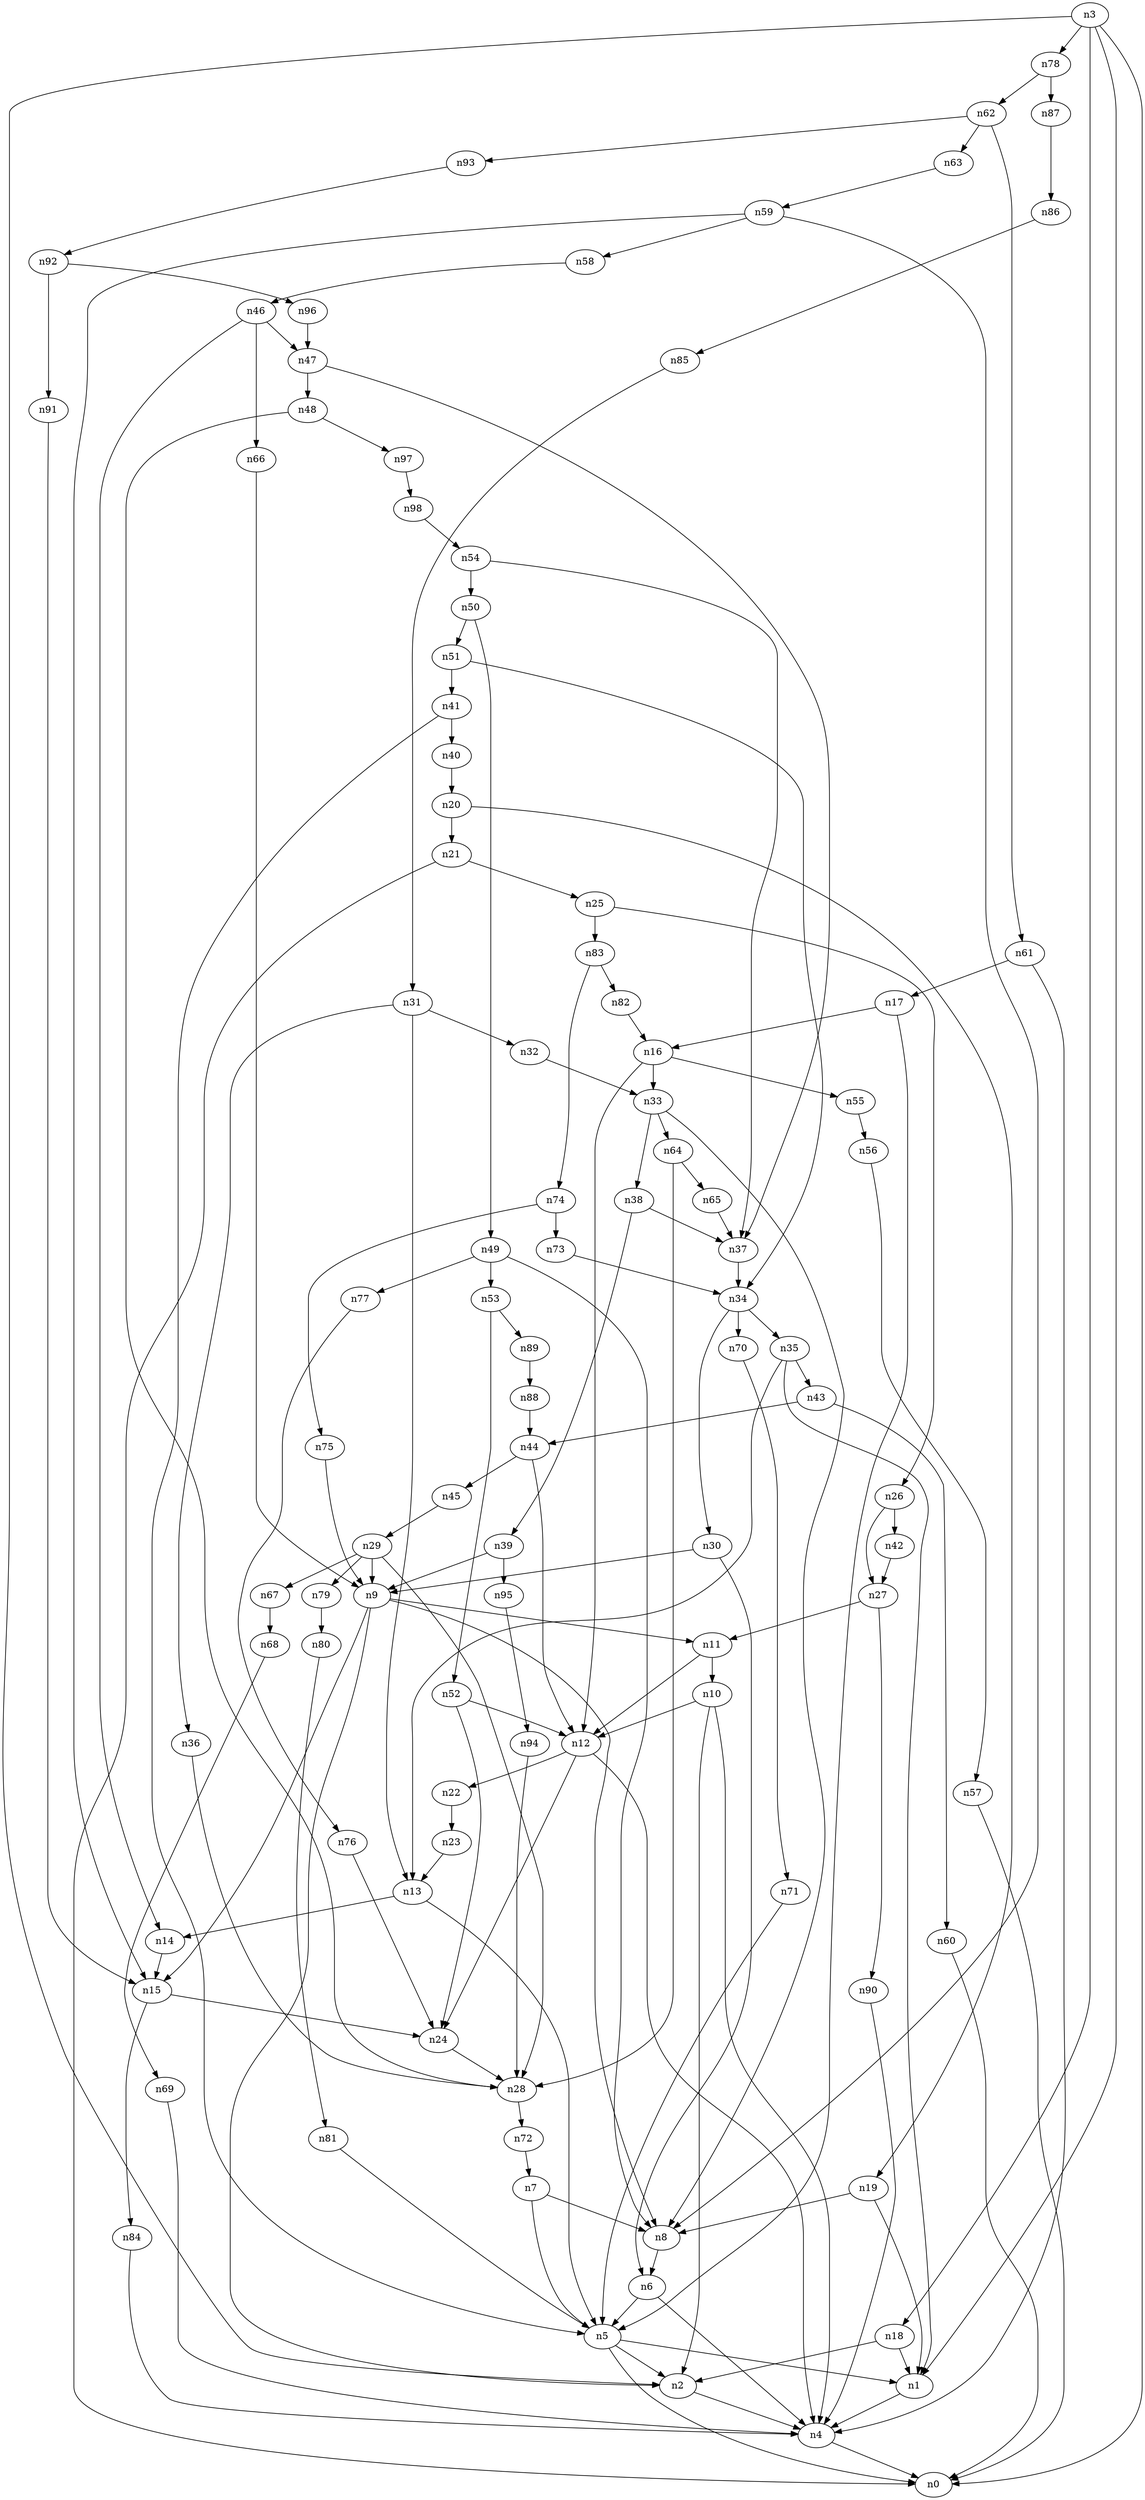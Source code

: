 digraph G {
	n1 -> n4	 [_graphml_id=e4];
	n2 -> n4	 [_graphml_id=e7];
	n3 -> n0	 [_graphml_id=e0];
	n3 -> n1	 [_graphml_id=e3];
	n3 -> n2	 [_graphml_id=e6];
	n3 -> n18	 [_graphml_id=e28];
	n3 -> n78	 [_graphml_id=e128];
	n4 -> n0	 [_graphml_id=e1];
	n5 -> n0	 [_graphml_id=e2];
	n5 -> n1	 [_graphml_id=e5];
	n5 -> n2	 [_graphml_id=e8];
	n6 -> n4	 [_graphml_id=e10];
	n6 -> n5	 [_graphml_id=e9];
	n7 -> n5	 [_graphml_id=e11];
	n7 -> n8	 [_graphml_id=e12];
	n8 -> n6	 [_graphml_id=e20];
	n9 -> n2	 [_graphml_id=e14];
	n9 -> n8	 [_graphml_id=e13];
	n9 -> n11	 [_graphml_id=e17];
	n9 -> n15	 [_graphml_id=e24];
	n10 -> n2	 [_graphml_id=e15];
	n10 -> n4	 [_graphml_id=e40];
	n10 -> n12	 [_graphml_id=e60];
	n11 -> n10	 [_graphml_id=e16];
	n11 -> n12	 [_graphml_id=e18];
	n12 -> n4	 [_graphml_id=e19];
	n12 -> n22	 [_graphml_id=e35];
	n12 -> n24	 [_graphml_id=e39];
	n13 -> n5	 [_graphml_id=e21];
	n13 -> n14	 [_graphml_id=e22];
	n14 -> n15	 [_graphml_id=e23];
	n15 -> n24	 [_graphml_id=e38];
	n15 -> n84	 [_graphml_id=e138];
	n16 -> n12	 [_graphml_id=e25];
	n16 -> n33	 [_graphml_id=e54];
	n16 -> n55	 [_graphml_id=e91];
	n17 -> n5	 [_graphml_id=e27];
	n17 -> n16	 [_graphml_id=e26];
	n18 -> n1	 [_graphml_id=e30];
	n18 -> n2	 [_graphml_id=e29];
	n19 -> n1	 [_graphml_id=e50];
	n19 -> n8	 [_graphml_id=e31];
	n20 -> n19	 [_graphml_id=e32];
	n20 -> n21	 [_graphml_id=e33];
	n21 -> n0	 [_graphml_id=e34];
	n21 -> n25	 [_graphml_id=e41];
	n22 -> n23	 [_graphml_id=e36];
	n23 -> n13	 [_graphml_id=e37];
	n24 -> n28	 [_graphml_id=e45];
	n25 -> n26	 [_graphml_id=e42];
	n25 -> n83	 [_graphml_id=e137];
	n26 -> n27	 [_graphml_id=e43];
	n26 -> n42	 [_graphml_id=e69];
	n27 -> n11	 [_graphml_id=e44];
	n27 -> n90	 [_graphml_id=e148];
	n28 -> n72	 [_graphml_id=e119];
	n29 -> n9	 [_graphml_id=e47];
	n29 -> n28	 [_graphml_id=e46];
	n29 -> n67	 [_graphml_id=e111];
	n29 -> n79	 [_graphml_id=e131];
	n30 -> n6	 [_graphml_id=e49];
	n30 -> n9	 [_graphml_id=e48];
	n31 -> n13	 [_graphml_id=e51];
	n31 -> n32	 [_graphml_id=e52];
	n31 -> n36	 [_graphml_id=e58];
	n32 -> n33	 [_graphml_id=e53];
	n33 -> n8	 [_graphml_id=e70];
	n33 -> n38	 [_graphml_id=e150];
	n33 -> n64	 [_graphml_id=e160];
	n34 -> n30	 [_graphml_id=e55];
	n34 -> n35	 [_graphml_id=e56];
	n34 -> n70	 [_graphml_id=e115];
	n35 -> n1	 [_graphml_id=e110];
	n35 -> n13	 [_graphml_id=e57];
	n35 -> n43	 [_graphml_id=e71];
	n36 -> n28	 [_graphml_id=e59];
	n37 -> n34	 [_graphml_id=e61];
	n38 -> n37	 [_graphml_id=e62];
	n38 -> n39	 [_graphml_id=e63];
	n39 -> n9	 [_graphml_id=e64];
	n39 -> n95	 [_graphml_id=e157];
	n40 -> n20	 [_graphml_id=e65];
	n41 -> n5	 [_graphml_id=e67];
	n41 -> n40	 [_graphml_id=e66];
	n42 -> n27	 [_graphml_id=e68];
	n43 -> n44	 [_graphml_id=e72];
	n43 -> n60	 [_graphml_id=e98];
	n44 -> n12	 [_graphml_id=e80];
	n44 -> n45	 [_graphml_id=e73];
	n45 -> n29	 [_graphml_id=e74];
	n46 -> n14	 [_graphml_id=e75];
	n46 -> n47	 [_graphml_id=e76];
	n46 -> n66	 [_graphml_id=e109];
	n47 -> n37	 [_graphml_id=e77];
	n47 -> n48	 [_graphml_id=e78];
	n48 -> n28	 [_graphml_id=e79];
	n48 -> n97	 [_graphml_id=e161];
	n49 -> n8	 [_graphml_id=e81];
	n49 -> n53	 [_graphml_id=e87];
	n49 -> n77	 [_graphml_id=e127];
	n50 -> n49	 [_graphml_id=e82];
	n50 -> n51	 [_graphml_id=e83];
	n51 -> n34	 [_graphml_id=e84];
	n51 -> n41	 [_graphml_id=e100];
	n52 -> n12	 [_graphml_id=e85];
	n52 -> n24	 [_graphml_id=e90];
	n53 -> n52	 [_graphml_id=e86];
	n53 -> n89	 [_graphml_id=e147];
	n54 -> n37	 [_graphml_id=e88];
	n54 -> n50	 [_graphml_id=e89];
	n55 -> n56	 [_graphml_id=e92];
	n56 -> n57	 [_graphml_id=e93];
	n57 -> n0	 [_graphml_id=e94];
	n58 -> n46	 [_graphml_id=e95];
	n59 -> n8	 [_graphml_id=e120];
	n59 -> n15	 [_graphml_id=e97];
	n59 -> n58	 [_graphml_id=e96];
	n60 -> n0	 [_graphml_id=e99];
	n61 -> n4	 [_graphml_id=e101];
	n61 -> n17	 [_graphml_id=e130];
	n62 -> n61	 [_graphml_id=e102];
	n62 -> n63	 [_graphml_id=e103];
	n62 -> n93	 [_graphml_id=e154];
	n63 -> n59	 [_graphml_id=e104];
	n64 -> n28	 [_graphml_id=e105];
	n64 -> n65	 [_graphml_id=e106];
	n65 -> n37	 [_graphml_id=e107];
	n66 -> n9	 [_graphml_id=e108];
	n67 -> n68	 [_graphml_id=e112];
	n68 -> n69	 [_graphml_id=e113];
	n69 -> n4	 [_graphml_id=e114];
	n70 -> n71	 [_graphml_id=e116];
	n71 -> n5	 [_graphml_id=e117];
	n72 -> n7	 [_graphml_id=e118];
	n73 -> n34	 [_graphml_id=e121];
	n74 -> n73	 [_graphml_id=e122];
	n74 -> n75	 [_graphml_id=e123];
	n75 -> n9	 [_graphml_id=e124];
	n76 -> n24	 [_graphml_id=e125];
	n77 -> n76	 [_graphml_id=e126];
	n78 -> n62	 [_graphml_id=e129];
	n78 -> n87	 [_graphml_id=e144];
	n79 -> n80	 [_graphml_id=e132];
	n80 -> n81	 [_graphml_id=e133];
	n81 -> n5	 [_graphml_id=e134];
	n82 -> n16	 [_graphml_id=e135];
	n83 -> n74	 [_graphml_id=e140];
	n83 -> n82	 [_graphml_id=e136];
	n84 -> n4	 [_graphml_id=e139];
	n85 -> n31	 [_graphml_id=e141];
	n86 -> n85	 [_graphml_id=e142];
	n87 -> n86	 [_graphml_id=e143];
	n88 -> n44	 [_graphml_id=e145];
	n89 -> n88	 [_graphml_id=e146];
	n90 -> n4	 [_graphml_id=e149];
	n91 -> n15	 [_graphml_id=e151];
	n92 -> n91	 [_graphml_id=e152];
	n92 -> n96	 [_graphml_id=e159];
	n93 -> n92	 [_graphml_id=e153];
	n94 -> n28	 [_graphml_id=e155];
	n95 -> n94	 [_graphml_id=e156];
	n96 -> n47	 [_graphml_id=e158];
	n97 -> n98	 [_graphml_id=e162];
	n98 -> n54	 [_graphml_id=e163];
}

